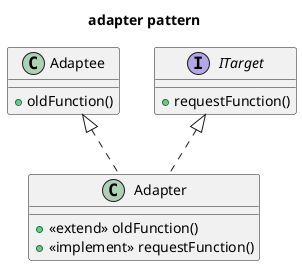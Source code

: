 @startuml
title adapter pattern

class Adaptee{
    + oldFunction()
}

interface ITarget{
    + requestFunction()
}

class Adapter{
    + <<extend>> oldFunction()
    + <<implement>> requestFunction()
}

Adapter .up.|> ITarget
Adapter .up.|> Adaptee

@enduml